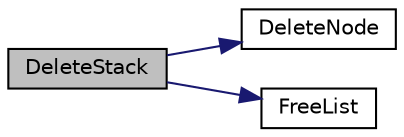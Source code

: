 digraph "DeleteStack"
{
 // LATEX_PDF_SIZE
  edge [fontname="Helvetica",fontsize="10",labelfontname="Helvetica",labelfontsize="10"];
  node [fontname="Helvetica",fontsize="10",shape=record];
  rankdir="LR";
  Node1 [label="DeleteStack",height=0.2,width=0.4,color="black", fillcolor="grey75", style="filled", fontcolor="black",tooltip=" "];
  Node1 -> Node2 [color="midnightblue",fontsize="10",style="solid",fontname="Helvetica"];
  Node2 [label="DeleteNode",height=0.2,width=0.4,color="black", fillcolor="white", style="filled",URL="$_linked_list_utils_8h.html#a949dae1fc3bb3b9c3ca36a2fa8c80bfd",tooltip=" "];
  Node1 -> Node3 [color="midnightblue",fontsize="10",style="solid",fontname="Helvetica"];
  Node3 [label="FreeList",height=0.2,width=0.4,color="black", fillcolor="white", style="filled",URL="$_linked_list_8h.html#a5f8ae2ef37042e2424dfb6b62daddd34",tooltip=" "];
}
